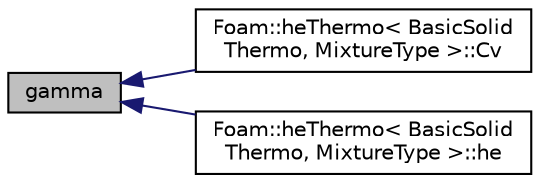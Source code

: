 digraph "gamma"
{
  bgcolor="transparent";
  edge [fontname="Helvetica",fontsize="10",labelfontname="Helvetica",labelfontsize="10"];
  node [fontname="Helvetica",fontsize="10",shape=record];
  rankdir="LR";
  Node53 [label="gamma",height=0.2,width=0.4,color="black", fillcolor="grey75", style="filled", fontcolor="black"];
  Node53 -> Node54 [dir="back",color="midnightblue",fontsize="10",style="solid",fontname="Helvetica"];
  Node54 [label="Foam::heThermo\< BasicSolid\lThermo, MixtureType \>::Cv",height=0.2,width=0.4,color="black",URL="$a31021.html#ae9f240d1fdcd382115a0bb96bd18da5c",tooltip="Heat capacity at constant volume [J/kg/K]. "];
  Node53 -> Node55 [dir="back",color="midnightblue",fontsize="10",style="solid",fontname="Helvetica"];
  Node55 [label="Foam::heThermo\< BasicSolid\lThermo, MixtureType \>::he",height=0.2,width=0.4,color="black",URL="$a31021.html#a51e4b78e8fa1d1a773486d834cb2be8e",tooltip="Enthalpy/Internal energy [J/kg]. "];
}
